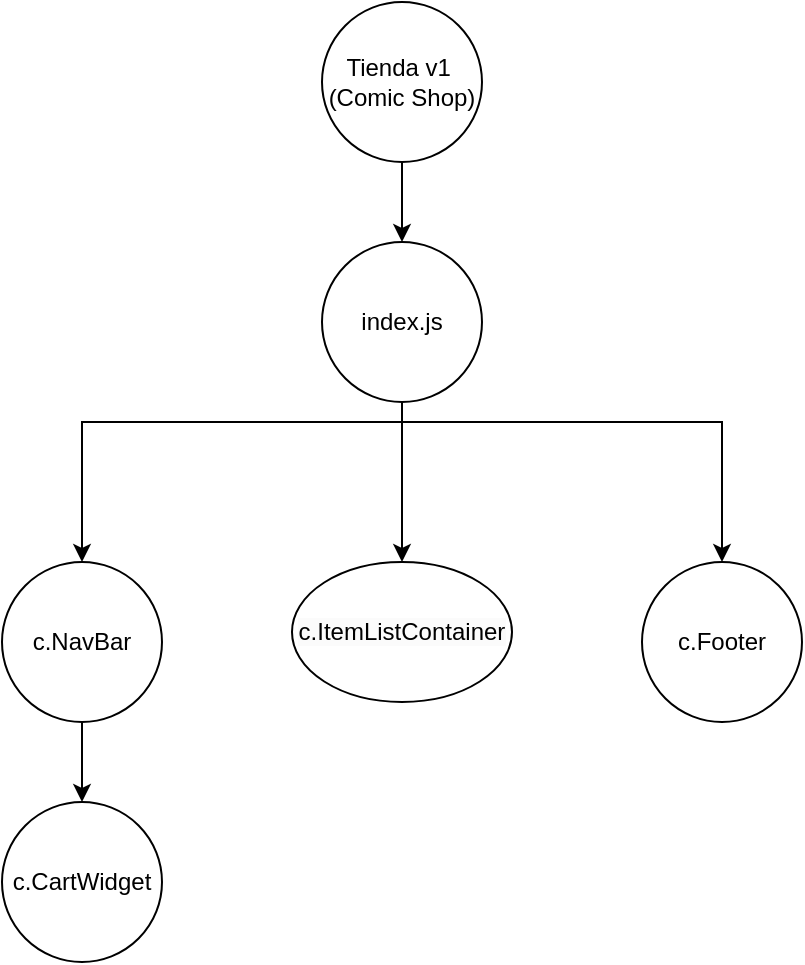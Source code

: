 <mxfile version="20.7.4" type="device"><diagram id="DJda1_9vndBss2f60YZm" name="Página-1"><mxGraphModel dx="1434" dy="764" grid="1" gridSize="10" guides="1" tooltips="1" connect="1" arrows="1" fold="1" page="1" pageScale="1" pageWidth="827" pageHeight="1169" math="0" shadow="0"><root><mxCell id="0"/><mxCell id="1" parent="0"/><mxCell id="qQXbFTN6hah4OPhtElu3-5" value="" style="edgeStyle=orthogonalEdgeStyle;rounded=0;orthogonalLoop=1;jettySize=auto;html=1;" edge="1" parent="1" source="qQXbFTN6hah4OPhtElu3-1" target="qQXbFTN6hah4OPhtElu3-2"><mxGeometry relative="1" as="geometry"/></mxCell><mxCell id="qQXbFTN6hah4OPhtElu3-1" value="Tienda v1&amp;nbsp;&lt;br&gt;(Comic Shop)" style="ellipse;whiteSpace=wrap;html=1;aspect=fixed;" vertex="1" parent="1"><mxGeometry x="360" y="40" width="80" height="80" as="geometry"/></mxCell><mxCell id="qQXbFTN6hah4OPhtElu3-6" value="" style="edgeStyle=orthogonalEdgeStyle;rounded=0;orthogonalLoop=1;jettySize=auto;html=1;" edge="1" parent="1" source="qQXbFTN6hah4OPhtElu3-2" target="qQXbFTN6hah4OPhtElu3-3"><mxGeometry relative="1" as="geometry"><Array as="points"><mxPoint x="400" y="250"/><mxPoint x="240" y="250"/></Array></mxGeometry></mxCell><mxCell id="qQXbFTN6hah4OPhtElu3-12" value="" style="edgeStyle=orthogonalEdgeStyle;rounded=0;orthogonalLoop=1;jettySize=auto;html=1;" edge="1" parent="1" source="qQXbFTN6hah4OPhtElu3-2" target="qQXbFTN6hah4OPhtElu3-11"><mxGeometry relative="1" as="geometry"/></mxCell><mxCell id="qQXbFTN6hah4OPhtElu3-15" style="edgeStyle=orthogonalEdgeStyle;rounded=0;orthogonalLoop=1;jettySize=auto;html=1;entryX=0.5;entryY=0;entryDx=0;entryDy=0;" edge="1" parent="1" source="qQXbFTN6hah4OPhtElu3-2" target="qQXbFTN6hah4OPhtElu3-13"><mxGeometry relative="1" as="geometry"><Array as="points"><mxPoint x="400" y="250"/><mxPoint x="560" y="250"/></Array></mxGeometry></mxCell><mxCell id="qQXbFTN6hah4OPhtElu3-2" value="index.js" style="ellipse;whiteSpace=wrap;html=1;aspect=fixed;" vertex="1" parent="1"><mxGeometry x="360" y="160" width="80" height="80" as="geometry"/></mxCell><mxCell id="qQXbFTN6hah4OPhtElu3-17" value="" style="edgeStyle=orthogonalEdgeStyle;rounded=0;orthogonalLoop=1;jettySize=auto;html=1;" edge="1" parent="1" source="qQXbFTN6hah4OPhtElu3-3" target="qQXbFTN6hah4OPhtElu3-16"><mxGeometry relative="1" as="geometry"/></mxCell><mxCell id="qQXbFTN6hah4OPhtElu3-3" value="c.NavBar" style="ellipse;whiteSpace=wrap;html=1;aspect=fixed;" vertex="1" parent="1"><mxGeometry x="200" y="320" width="80" height="80" as="geometry"/></mxCell><mxCell id="qQXbFTN6hah4OPhtElu3-11" value="&lt;span style=&quot;color: rgb(0, 0, 0); font-family: Helvetica; font-size: 12px; font-style: normal; font-variant-ligatures: normal; font-variant-caps: normal; font-weight: 400; letter-spacing: normal; orphans: 2; text-align: center; text-indent: 0px; text-transform: none; widows: 2; word-spacing: 0px; -webkit-text-stroke-width: 0px; background-color: rgb(251, 251, 251); text-decoration-thickness: initial; text-decoration-style: initial; text-decoration-color: initial; float: none; display: inline !important;&quot;&gt;c.ItemListContainer&lt;br&gt;&lt;/span&gt;" style="ellipse;whiteSpace=wrap;html=1;" vertex="1" parent="1"><mxGeometry x="345" y="320" width="110" height="70" as="geometry"/></mxCell><mxCell id="qQXbFTN6hah4OPhtElu3-13" value="c.Footer" style="ellipse;whiteSpace=wrap;html=1;" vertex="1" parent="1"><mxGeometry x="520" y="320" width="80" height="80" as="geometry"/></mxCell><mxCell id="qQXbFTN6hah4OPhtElu3-16" value="c.CartWidget" style="ellipse;whiteSpace=wrap;html=1;aspect=fixed;" vertex="1" parent="1"><mxGeometry x="200" y="440" width="80" height="80" as="geometry"/></mxCell></root></mxGraphModel></diagram></mxfile>